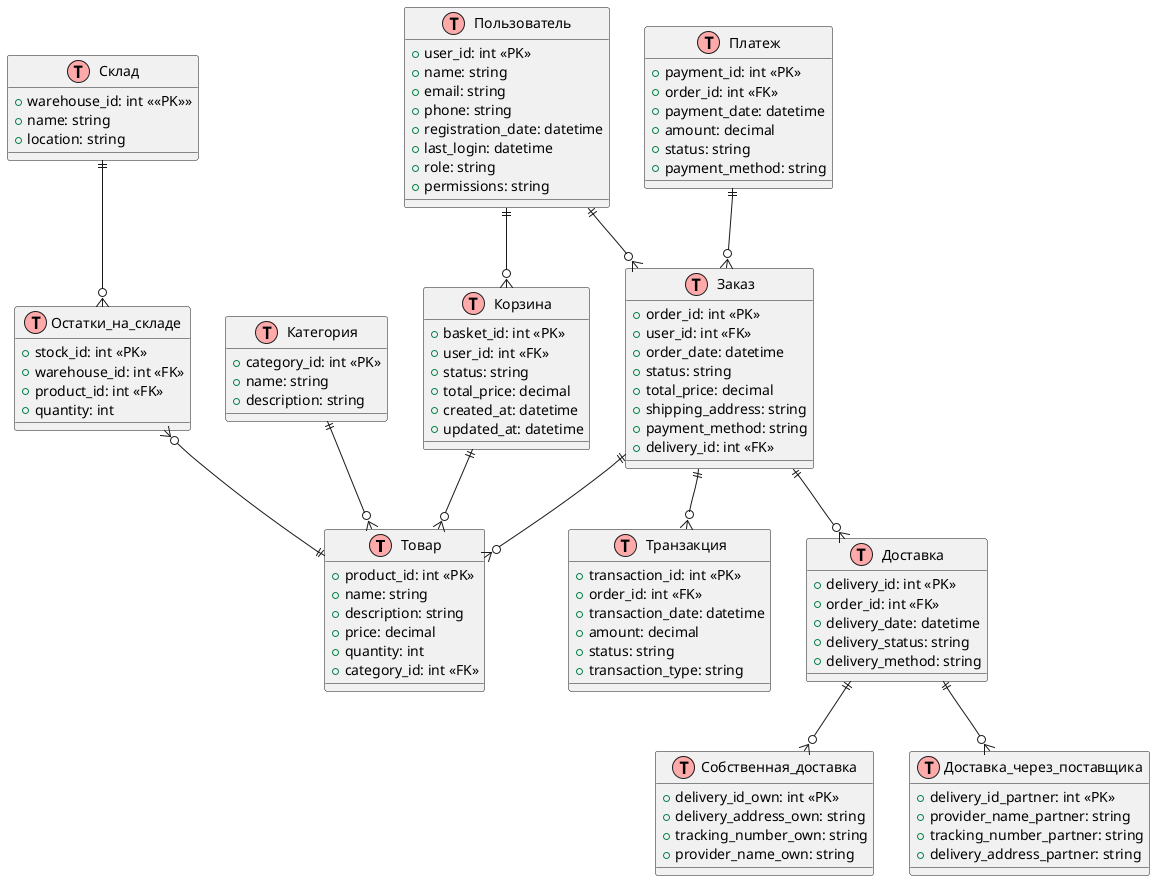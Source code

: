 @startuml
!define Table(name) class name << (T,#FFAAAA) >>
!define PK <<PK>>
!define FK <<FK>>

Table(Товар) {
  +product_id: int PK
  +name: string
  +description: string
  +price: decimal
  +quantity: int
  +category_id: int FK
}

Table(Категория) {
  +category_id: int PK
  +name: string
  +description: string
}

Table(Корзина) {
  +basket_id: int PK
  +user_id: int FK
  +status: string
  +total_price: decimal
  +created_at: datetime
  +updated_at: datetime
}

Table(Заказ) {
  +order_id: int PK
  +user_id: int FK
  +order_date: datetime
  +status: string
  +total_price: decimal
  +shipping_address: string
  +payment_method: string
  +delivery_id: int FK 
}

Table(Транзакция) {
  +transaction_id: int PK
  +order_id: int FK
  +transaction_date: datetime
  +amount: decimal
  +status: string
  +transaction_type: string
}

Table(Платеж) {
  +payment_id: int PK
  +order_id: int FK
  +payment_date: datetime
  +amount: decimal
  +status: string
  +payment_method: string
}

Table(Склад) {
  +warehouse_id: int <<PK>>
  +name: string
  +location: string
}

Table(Остатки_на_складе) {
  +stock_id: int PK
  +warehouse_id: int FK
  +product_id: int FK
  +quantity: int
}

Table(Пользователь) {
  +user_id: int PK
  +name: string
  +email: string
  +phone: string
  +registration_date: datetime
  +last_login: datetime
  +role: string  
  +permissions: string 
}

Table(Доставка) {
  +delivery_id: int PK
  +order_id: int FK
  +delivery_date: datetime
  +delivery_status: string 
  +delivery_method: string 
}

Table(Собственная_доставка) {
  +delivery_id_own: int PK
  +delivery_address_own: string
  +tracking_number_own: string
  +provider_name_own: string 
}

Table(Доставка_через_поставщика) {
  +delivery_id_partner: int PK
  +provider_name_partner: string 
  +tracking_number_partner: string 
  +delivery_address_partner: string
}

"Категория" ||--o{ "Товар"
"Пользователь" ||--o{ "Корзина"
"Корзина" ||--o{ "Товар"
"Пользователь" ||--o{ "Заказ"
"Заказ" ||--o{ "Товар"
"Заказ" ||--o{ "Транзакция"
"Платеж" ||--o{ "Заказ"
"Склад" ||--o{ "Остатки_на_складе"
"Остатки_на_складе" }o--|| "Товар"
"Заказ" ||--o{ "Доставка"
"Доставка" ||--o{ "Собственная_доставка"
"Доставка" ||--o{ "Доставка_через_поставщика"
@enduml